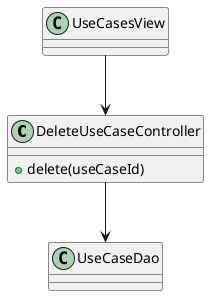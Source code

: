 @startuml
	class DeleteUseCaseController {
	+delete(useCaseId)
	}

	UseCasesView --> DeleteUseCaseController
	DeleteUseCaseController --> UseCaseDao
@enduml
